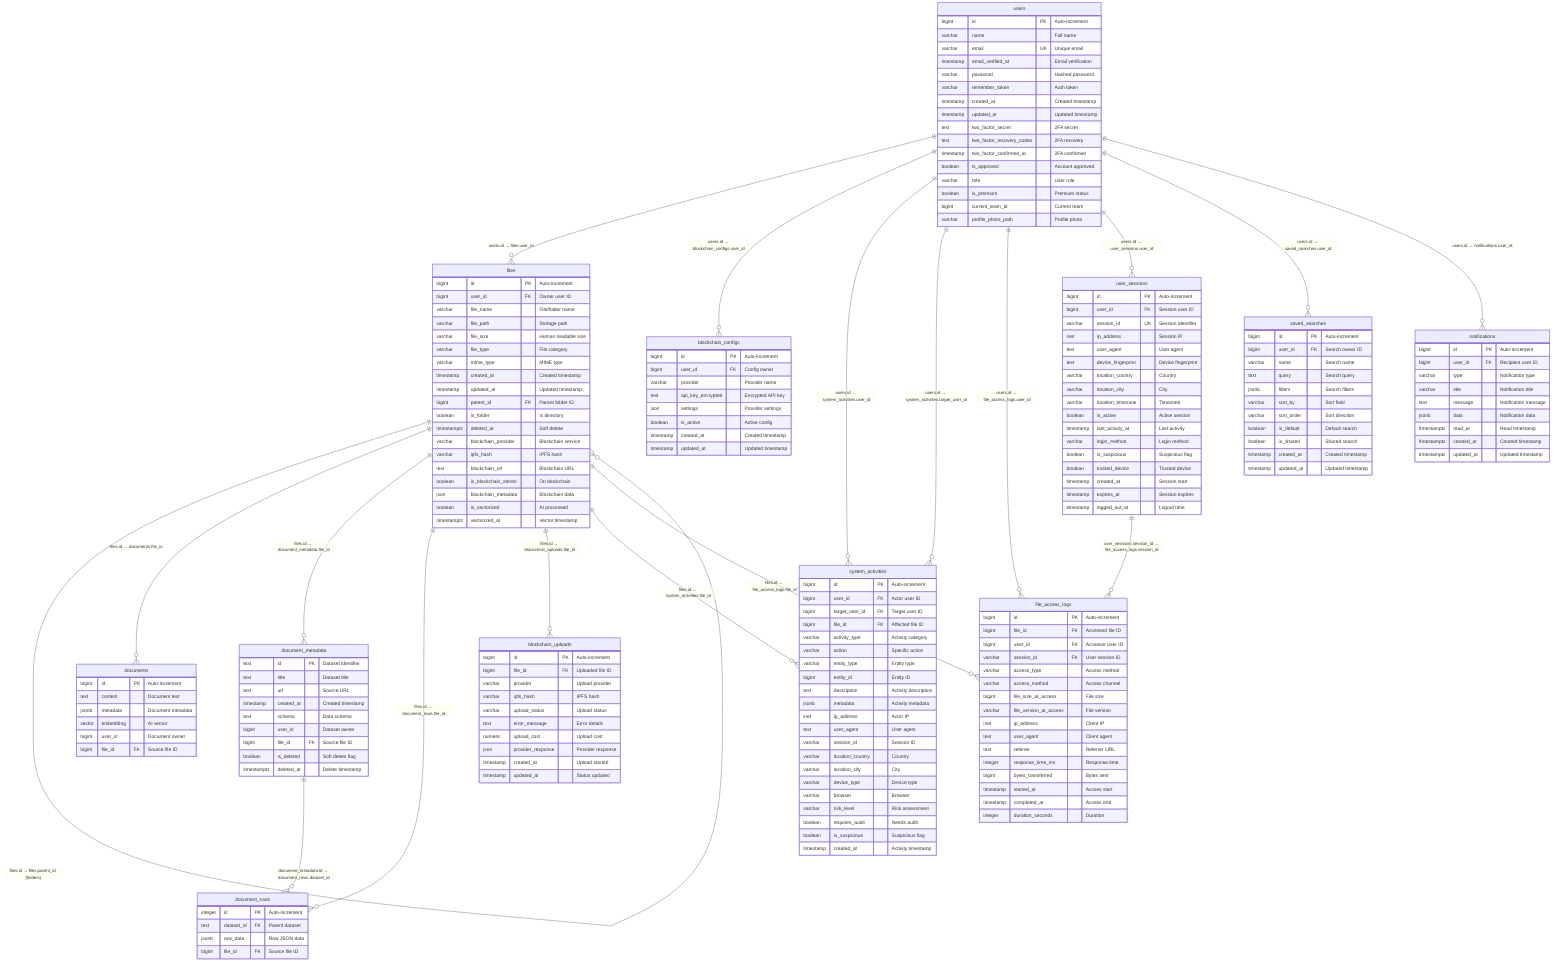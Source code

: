 erDiagram
    %% ===== CORE TABLES WITH DETAILED RELATIONSHIPS =====
    
    users {
        bigint id PK "Auto-increment"
        varchar name "Full name"
        varchar email UK "Unique email"
        timestamp email_verified_at "Email verification"
        varchar password "Hashed password"
        varchar remember_token "Auth token"
        timestamp created_at "Created timestamp"
        timestamp updated_at "Updated timestamp"
        text two_factor_secret "2FA secret"
        text two_factor_recovery_codes "2FA recovery"
        timestamp two_factor_confirmed_at "2FA confirmed"
        boolean is_approved "Account approved"
        varchar role "User role"
        boolean is_premium "Premium status"
        bigint current_team_id "Current team"
        varchar profile_photo_path "Profile photo"
    }

    files {
        bigint id PK "Auto-increment"
        bigint user_id FK "Owner user ID"
        varchar file_name "File/folder name"
        varchar file_path "Storage path"
        varchar file_size "Human readable size"
        varchar file_type "File category"
        varchar mime_type "MIME type"
        timestamp created_at "Created timestamp"
        timestamp updated_at "Updated timestamp"
        bigint parent_id FK "Parent folder ID"
        boolean is_folder "Is directory"
        timestamptz deleted_at "Soft delete"
        varchar blockchain_provider "Blockchain service"
        varchar ipfs_hash "IPFS hash"
        text blockchain_url "Blockchain URL"
        boolean is_blockchain_stored "On blockchain"
        json blockchain_metadata "Blockchain data"
        boolean is_vectorized "AI processed"
        timestamptz vectorized_at "Vector timestamp"
    }

    documents {
        bigint id PK "Auto-increment"
        text content "Document text"
        jsonb metadata "Document metadata"
        vector embedding "AI vector"
        bigint user_id "Document owner"
        bigint file_id FK "Source file ID"
    }

    document_metadata {
        text id PK "Dataset identifier"
        text title "Dataset title"
        text url "Source URL"
        timestamp created_at "Created timestamp"
        text schema "Data schema"
        bigint user_id "Dataset owner"
        bigint file_id FK "Source file ID"
        boolean is_deleted "Soft delete flag"
        timestamptz deleted_at "Delete timestamp"
    }

    document_rows {
        integer id PK "Auto-increment"
        text dataset_id FK "Parent dataset"
        jsonb row_data "Row JSON data"
        bigint file_id FK "Source file ID"
    }

    blockchain_configs {
        bigint id PK "Auto-increment"
        bigint user_id FK "Config owner"
        varchar provider "Provider name"
        text api_key_encrypted "Encrypted API key"
        json settings "Provider settings"
        boolean is_active "Active config"
        timestamp created_at "Created timestamp"
        timestamp updated_at "Updated timestamp"
    }

    blockchain_uploads {
        bigint id PK "Auto-increment"
        bigint file_id FK "Uploaded file ID"
        varchar provider "Upload provider"
        varchar ipfs_hash "IPFS hash"
        varchar upload_status "Upload status"
        text error_message "Error details"
        numeric upload_cost "Upload cost"
        json provider_response "Provider response"
        timestamp created_at "Upload started"
        timestamp updated_at "Status updated"
    }

    system_activities {
        bigint id PK "Auto-increment"
        bigint user_id FK "Actor user ID"
        bigint target_user_id FK "Target user ID"
        bigint file_id FK "Affected file ID"
        varchar activity_type "Activity category"
        varchar action "Specific action"
        varchar entity_type "Entity type"
        bigint entity_id "Entity ID"
        text description "Activity description"
        jsonb metadata "Activity metadata"
        inet ip_address "Actor IP"
        text user_agent "User agent"
        varchar session_id "Session ID"
        varchar location_country "Country"
        varchar location_city "City"
        varchar device_type "Device type"
        varchar browser "Browser"
        varchar risk_level "Risk assessment"
        boolean requires_audit "Needs audit"
        boolean is_suspicious "Suspicious flag"
        timestamp created_at "Activity timestamp"
    }

    file_access_logs {
        bigint id PK "Auto-increment"
        bigint file_id FK "Accessed file ID"
        bigint user_id FK "Accessor user ID"
        varchar session_id FK "User session ID"
        varchar access_type "Access method"
        varchar access_method "Access channel"
        bigint file_size_at_access "File size"
        varchar file_version_at_access "File version"
        inet ip_address "Client IP"
        text user_agent "Client agent"
        text referrer "Referrer URL"
        integer response_time_ms "Response time"
        bigint bytes_transferred "Bytes sent"
        timestamp started_at "Access start"
        timestamp completed_at "Access end"
        integer duration_seconds "Duration"
    }

    user_sessions {
        bigint id PK "Auto-increment"
        bigint user_id FK "Session user ID"
        varchar session_id UK "Session identifier"
        inet ip_address "Session IP"
        text user_agent "User agent"
        text device_fingerprint "Device fingerprint"
        varchar location_country "Country"
        varchar location_city "City"
        varchar location_timezone "Timezone"
        boolean is_active "Active session"
        timestamp last_activity_at "Last activity"
        varchar login_method "Login method"
        boolean is_suspicious "Suspicious flag"
        boolean trusted_device "Trusted device"
        timestamp created_at "Session start"
        timestamp expires_at "Session expires"
        timestamp logged_out_at "Logout time"
    }

    saved_searches {
        bigint id PK "Auto-increment"
        bigint user_id FK "Search owner ID"
        varchar name "Search name"
        text query "Search query"
        jsonb filters "Search filters"
        varchar sort_by "Sort field"
        varchar sort_order "Sort direction"
        boolean is_default "Default search"
        boolean is_shared "Shared search"
        timestamp created_at "Created timestamp"
        timestamp updated_at "Updated timestamp"
    }

    notifications {
        bigint id PK "Auto-increment"
        bigint user_id FK "Recipient user ID"
        varchar type "Notification type"
        varchar title "Notification title"
        text message "Notification message"
        jsonb data "Notification data"
        timestamptz read_at "Read timestamp"
        timestamptz created_at "Created timestamp"
        timestamptz updated_at "Updated timestamp"
    }

    %% ===== DETAILED FOREIGN KEY RELATIONSHIPS =====
    
    %% Core Entity Relationships
    users ||--o{ files : "users.id → files.user_id"
    files ||--o{ files : "files.id → files.parent_id (folders)"
    files ||--o{ documents : "files.id → documents.file_id"
    files ||--o{ document_metadata : "files.id → document_metadata.file_id"
    files ||--o{ document_rows : "files.id → document_rows.file_id"
    
    %% Document Relationships
    document_metadata ||--o{ document_rows : "document_metadata.id → document_rows.dataset_id"
    
    %% Blockchain Relationships
    users ||--o{ blockchain_configs : "users.id → blockchain_configs.user_id"
    files ||--o{ blockchain_uploads : "files.id → blockchain_uploads.file_id"
    
    %% Activity Tracking Relationships
    users ||--o{ system_activities : "users.id → system_activities.user_id"
    users ||--o{ system_activities : "users.id → system_activities.target_user_id"
    files ||--o{ system_activities : "files.id → system_activities.file_id"
    
    %% File Access Relationships
    files ||--o{ file_access_logs : "files.id → file_access_logs.file_id"
    users ||--o{ file_access_logs : "users.id → file_access_logs.user_id"
    user_sessions ||--o{ file_access_logs : "user_sessions.session_id → file_access_logs.session_id"
    
    %% Session Relationships
    users ||--o{ user_sessions : "users.id → user_sessions.user_id"
    
    %% Search & Notification Relationships
    users ||--o{ saved_searches : "users.id → saved_searches.user_id"
    users ||--o{ notifications : "users.id → notifications.user_id"
